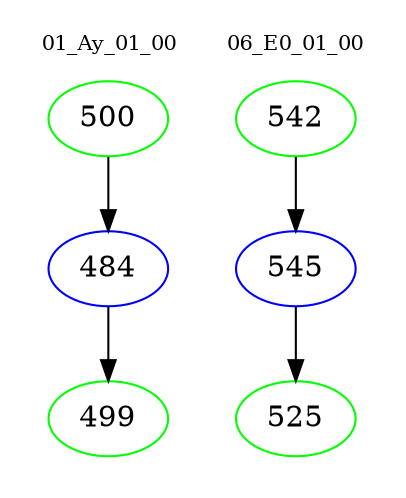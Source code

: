 digraph{
subgraph cluster_0 {
color = white
label = "01_Ay_01_00";
fontsize=10;
T0_500 [label="500", color="green"]
T0_500 -> T0_484 [color="black"]
T0_484 [label="484", color="blue"]
T0_484 -> T0_499 [color="black"]
T0_499 [label="499", color="green"]
}
subgraph cluster_1 {
color = white
label = "06_E0_01_00";
fontsize=10;
T1_542 [label="542", color="green"]
T1_542 -> T1_545 [color="black"]
T1_545 [label="545", color="blue"]
T1_545 -> T1_525 [color="black"]
T1_525 [label="525", color="green"]
}
}

